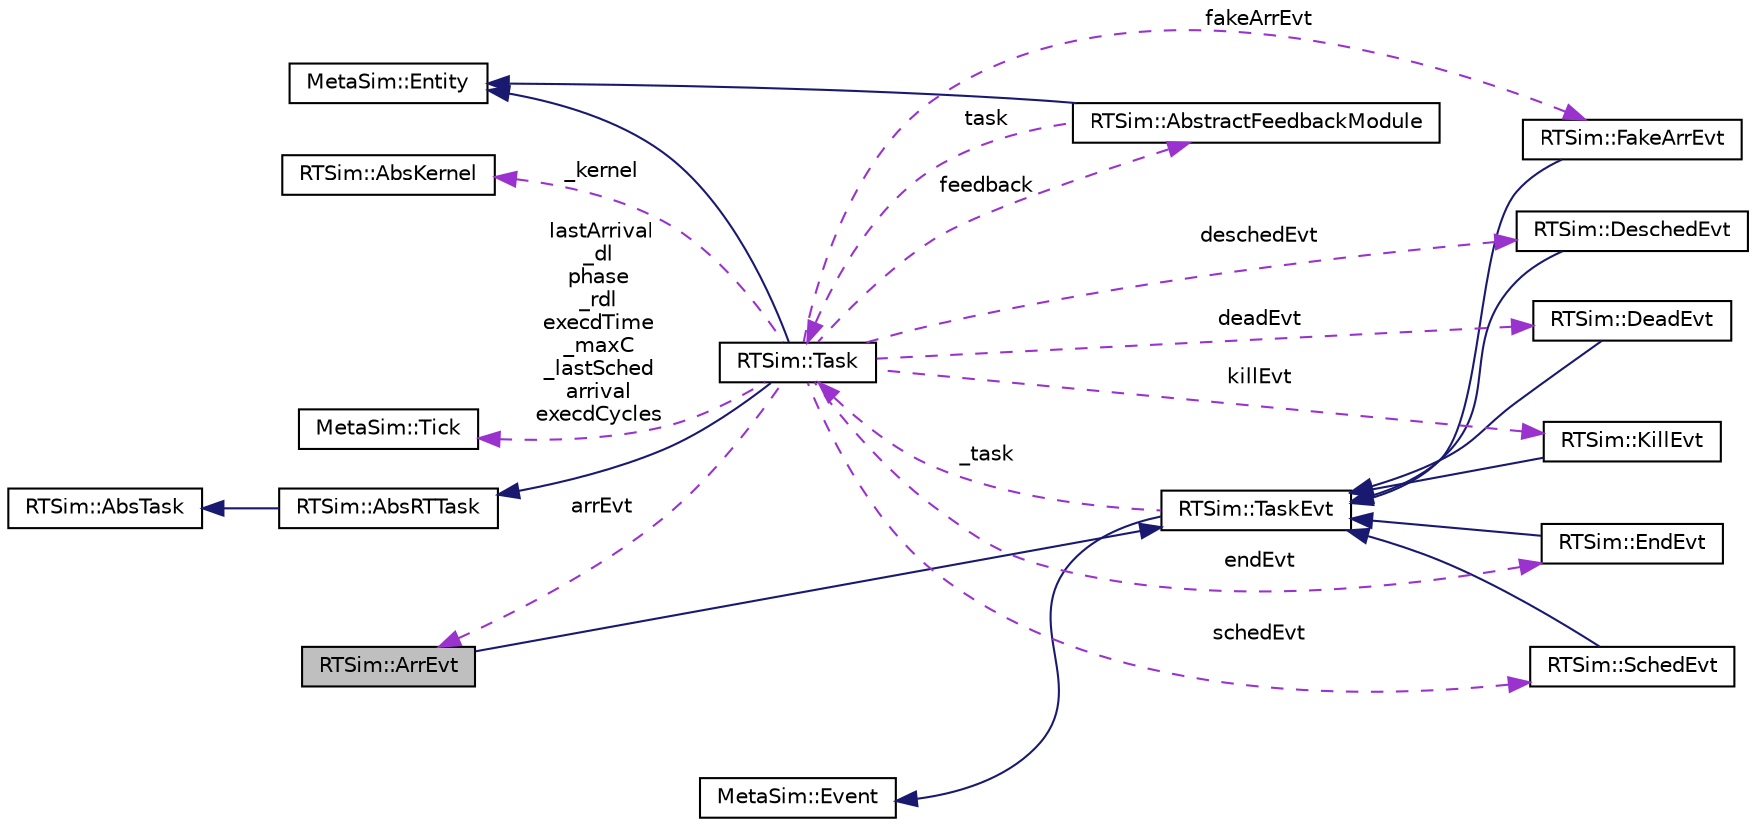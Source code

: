 digraph "RTSim::ArrEvt"
{
  edge [fontname="Helvetica",fontsize="10",labelfontname="Helvetica",labelfontsize="10"];
  node [fontname="Helvetica",fontsize="10",shape=record];
  rankdir="LR";
  Node3 [label="RTSim::ArrEvt",height=0.2,width=0.4,color="black", fillcolor="grey75", style="filled", fontcolor="black"];
  Node4 -> Node3 [dir="back",color="midnightblue",fontsize="10",style="solid",fontname="Helvetica"];
  Node4 [label="RTSim::TaskEvt",height=0.2,width=0.4,color="black", fillcolor="white", style="filled",URL="$classRTSim_1_1TaskEvt.html"];
  Node5 -> Node4 [dir="back",color="midnightblue",fontsize="10",style="solid",fontname="Helvetica"];
  Node5 [label="MetaSim::Event",height=0.2,width=0.4,color="black", fillcolor="white", style="filled",URL="$classMetaSim_1_1Event.html"];
  Node6 -> Node4 [dir="back",color="darkorchid3",fontsize="10",style="dashed",label=" _task" ,fontname="Helvetica"];
  Node6 [label="RTSim::Task",height=0.2,width=0.4,color="black", fillcolor="white", style="filled",URL="$classRTSim_1_1Task.html"];
  Node7 -> Node6 [dir="back",color="midnightblue",fontsize="10",style="solid",fontname="Helvetica"];
  Node7 [label="MetaSim::Entity",height=0.2,width=0.4,color="black", fillcolor="white", style="filled",URL="$classMetaSim_1_1Entity.html"];
  Node8 -> Node6 [dir="back",color="midnightblue",fontsize="10",style="solid",fontname="Helvetica"];
  Node8 [label="RTSim::AbsRTTask",height=0.2,width=0.4,color="black", fillcolor="white", style="filled",URL="$classRTSim_1_1AbsRTTask.html"];
  Node9 -> Node8 [dir="back",color="midnightblue",fontsize="10",style="solid",fontname="Helvetica"];
  Node9 [label="RTSim::AbsTask",height=0.2,width=0.4,color="black", fillcolor="white", style="filled",URL="$classRTSim_1_1AbsTask.html"];
  Node10 -> Node6 [dir="back",color="darkorchid3",fontsize="10",style="dashed",label=" fakeArrEvt" ,fontname="Helvetica"];
  Node10 [label="RTSim::FakeArrEvt",height=0.2,width=0.4,color="black", fillcolor="white", style="filled",URL="$classRTSim_1_1FakeArrEvt.html"];
  Node4 -> Node10 [dir="back",color="midnightblue",fontsize="10",style="solid",fontname="Helvetica"];
  Node11 -> Node6 [dir="back",color="darkorchid3",fontsize="10",style="dashed",label=" deschedEvt" ,fontname="Helvetica"];
  Node11 [label="RTSim::DeschedEvt",height=0.2,width=0.4,color="black", fillcolor="white", style="filled",URL="$classRTSim_1_1DeschedEvt.html"];
  Node4 -> Node11 [dir="back",color="midnightblue",fontsize="10",style="solid",fontname="Helvetica"];
  Node12 -> Node6 [dir="back",color="darkorchid3",fontsize="10",style="dashed",label=" deadEvt" ,fontname="Helvetica"];
  Node12 [label="RTSim::DeadEvt",height=0.2,width=0.4,color="black", fillcolor="white", style="filled",URL="$classRTSim_1_1DeadEvt.html"];
  Node4 -> Node12 [dir="back",color="midnightblue",fontsize="10",style="solid",fontname="Helvetica"];
  Node13 -> Node6 [dir="back",color="darkorchid3",fontsize="10",style="dashed",label=" killEvt" ,fontname="Helvetica"];
  Node13 [label="RTSim::KillEvt",height=0.2,width=0.4,color="black", fillcolor="white", style="filled",URL="$classRTSim_1_1KillEvt.html"];
  Node4 -> Node13 [dir="back",color="midnightblue",fontsize="10",style="solid",fontname="Helvetica"];
  Node14 -> Node6 [dir="back",color="darkorchid3",fontsize="10",style="dashed",label=" endEvt" ,fontname="Helvetica"];
  Node14 [label="RTSim::EndEvt",height=0.2,width=0.4,color="black", fillcolor="white", style="filled",URL="$classRTSim_1_1EndEvt.html"];
  Node4 -> Node14 [dir="back",color="midnightblue",fontsize="10",style="solid",fontname="Helvetica"];
  Node15 -> Node6 [dir="back",color="darkorchid3",fontsize="10",style="dashed",label=" _kernel" ,fontname="Helvetica"];
  Node15 [label="RTSim::AbsKernel",height=0.2,width=0.4,color="black", fillcolor="white", style="filled",URL="$classRTSim_1_1AbsKernel.html"];
  Node16 -> Node6 [dir="back",color="darkorchid3",fontsize="10",style="dashed",label=" lastArrival\n_dl\nphase\n_rdl\nexecdTime\n_maxC\n_lastSched\narrival\nexecdCycles" ,fontname="Helvetica"];
  Node16 [label="MetaSim::Tick",height=0.2,width=0.4,color="black", fillcolor="white", style="filled",URL="$classMetaSim_1_1Tick.html"];
  Node17 -> Node6 [dir="back",color="darkorchid3",fontsize="10",style="dashed",label=" schedEvt" ,fontname="Helvetica"];
  Node17 [label="RTSim::SchedEvt",height=0.2,width=0.4,color="black", fillcolor="white", style="filled",URL="$classRTSim_1_1SchedEvt.html"];
  Node4 -> Node17 [dir="back",color="midnightblue",fontsize="10",style="solid",fontname="Helvetica"];
  Node18 -> Node6 [dir="back",color="darkorchid3",fontsize="10",style="dashed",label=" feedback" ,fontname="Helvetica"];
  Node18 [label="RTSim::AbstractFeedbackModule",height=0.2,width=0.4,color="black", fillcolor="white", style="filled",URL="$classRTSim_1_1AbstractFeedbackModule.html"];
  Node7 -> Node18 [dir="back",color="midnightblue",fontsize="10",style="solid",fontname="Helvetica"];
  Node6 -> Node18 [dir="back",color="darkorchid3",fontsize="10",style="dashed",label=" task" ,fontname="Helvetica"];
  Node3 -> Node6 [dir="back",color="darkorchid3",fontsize="10",style="dashed",label=" arrEvt" ,fontname="Helvetica"];
}
